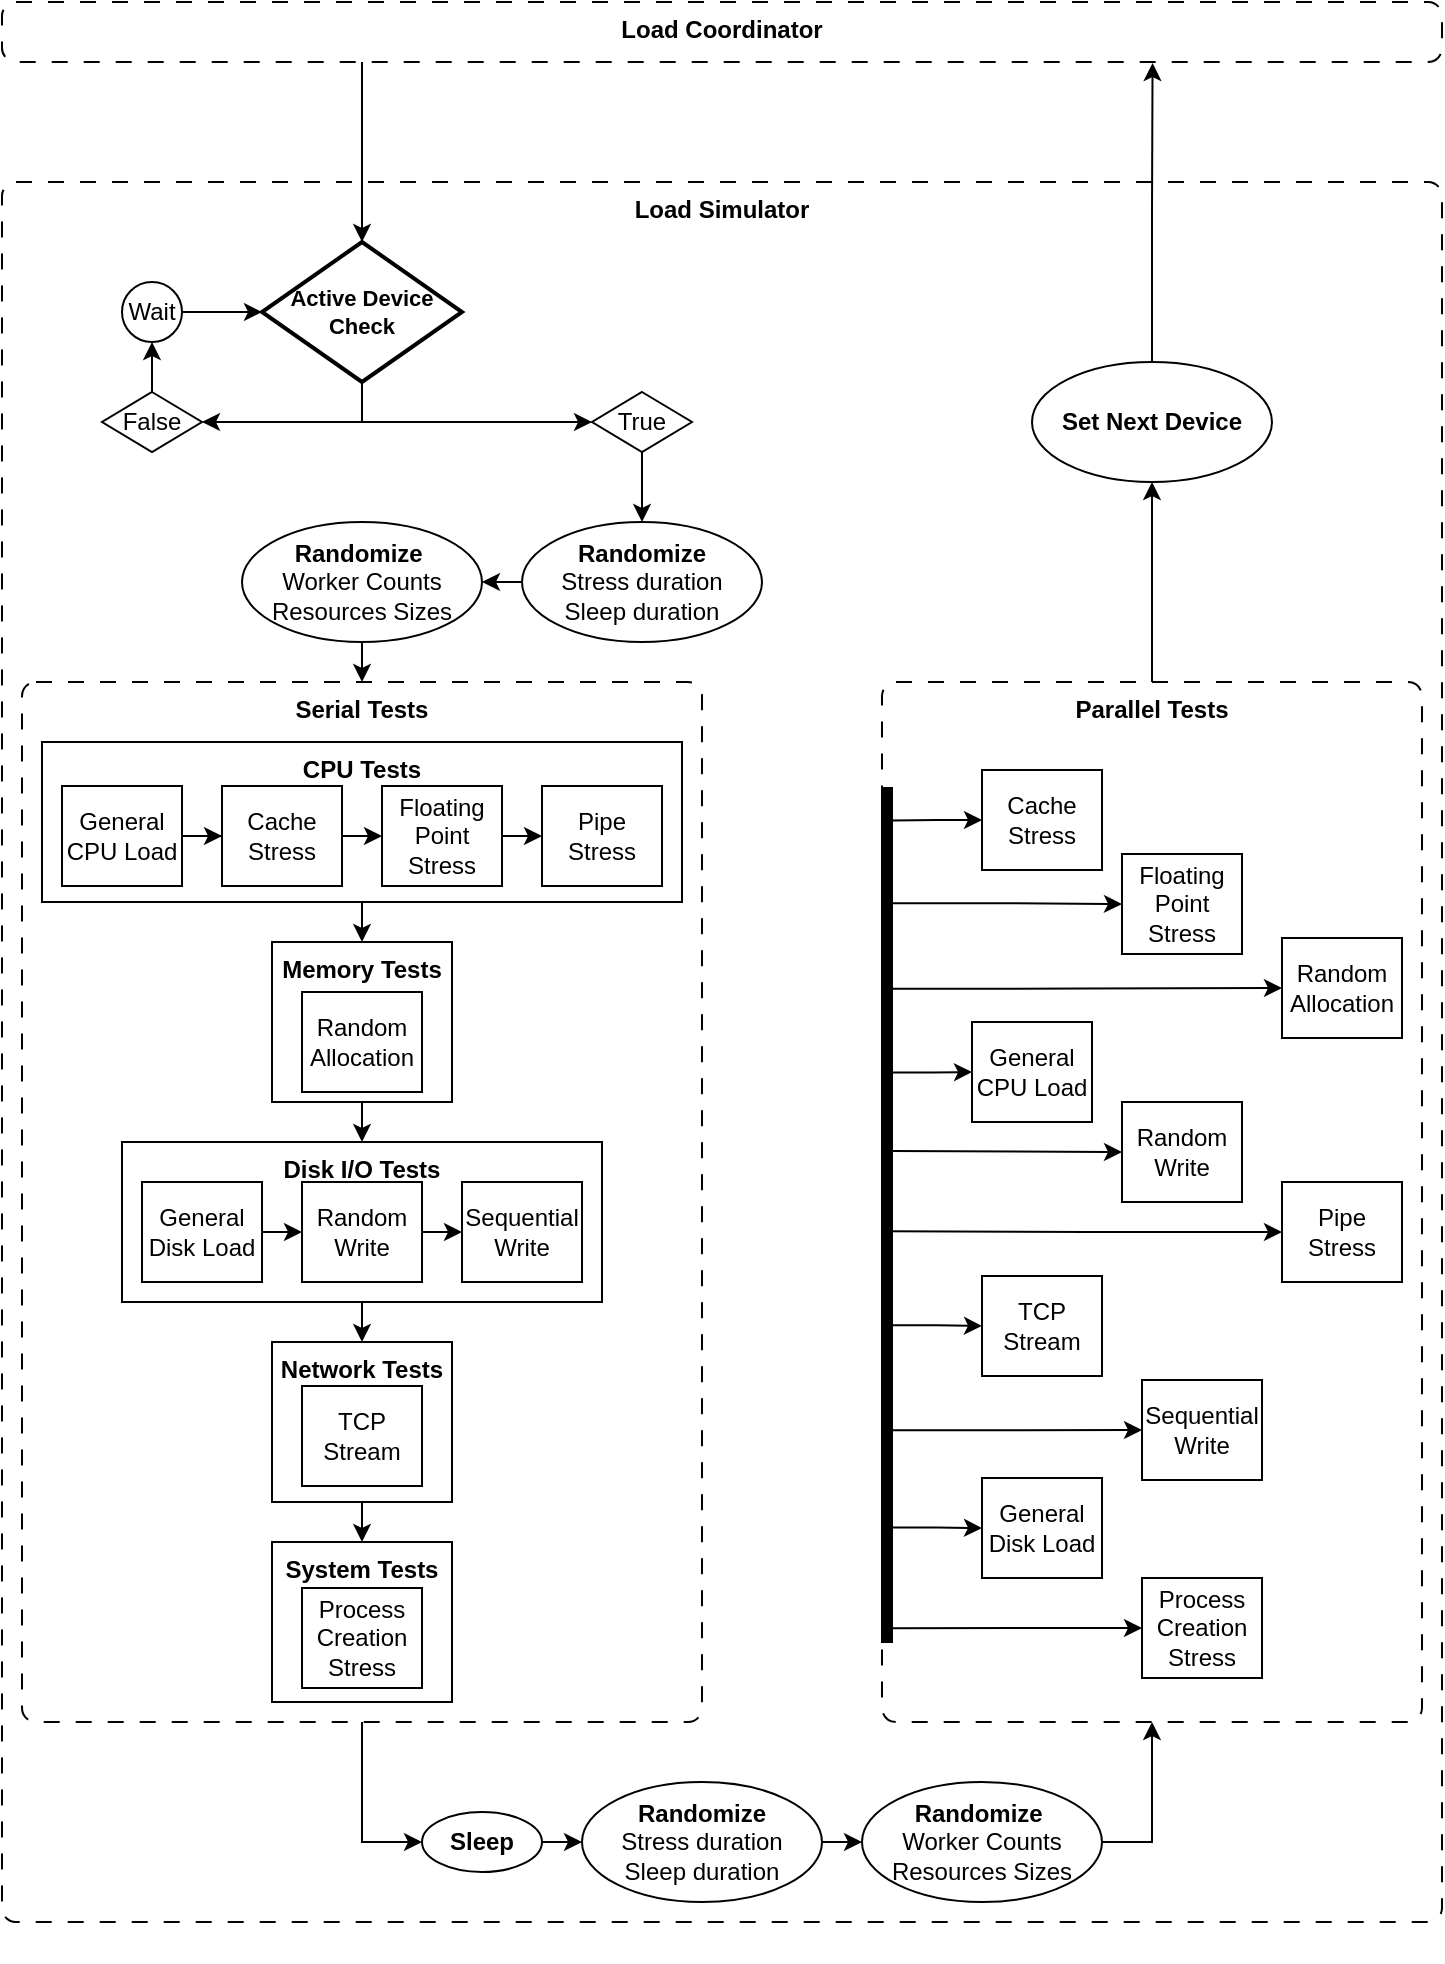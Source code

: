<mxfile version="28.1.1">
  <diagram name="Page-1" id="STLg1fU_LXQ0Due33d5D">
    <mxGraphModel dx="1783" dy="2043" grid="1" gridSize="10" guides="1" tooltips="1" connect="1" arrows="1" fold="1" page="1" pageScale="1" pageWidth="827" pageHeight="1169" math="0" shadow="0">
      <root>
        <mxCell id="0" />
        <mxCell id="1" parent="0" />
        <mxCell id="kYOUvSsJLrCeEHnDtDb5-96" style="edgeStyle=orthogonalEdgeStyle;rounded=0;orthogonalLoop=1;jettySize=auto;html=1;exitX=1;exitY=0.5;exitDx=0;exitDy=0;entryX=0;entryY=0.5;entryDx=0;entryDy=0;" parent="1" edge="1">
          <mxGeometry relative="1" as="geometry">
            <mxPoint x="490" y="510" as="sourcePoint" />
          </mxGeometry>
        </mxCell>
        <mxCell id="U913wE_NcPpKhsggZSmQ-4" value="&lt;b&gt;Load Simulator&lt;/b&gt;" style="rounded=1;whiteSpace=wrap;html=1;dashed=1;dashPattern=8 8;strokeColor=default;strokeWidth=1;align=center;verticalAlign=top;arcSize=14;absoluteArcSize=1;fontFamily=Helvetica;fontSize=12;fontColor=default;fillColor=default;shadow=0;" parent="1" vertex="1">
          <mxGeometry x="220" width="720" height="870" as="geometry" />
        </mxCell>
        <mxCell id="kYOUvSsJLrCeEHnDtDb5-161" value="" style="group" parent="1" vertex="1" connectable="0">
          <mxGeometry x="430" y="800" width="340" height="60" as="geometry" />
        </mxCell>
        <mxCell id="kYOUvSsJLrCeEHnDtDb5-150" style="edgeStyle=orthogonalEdgeStyle;rounded=0;orthogonalLoop=1;jettySize=auto;html=1;exitX=1;exitY=0.5;exitDx=0;exitDy=0;entryX=0;entryY=0.5;entryDx=0;entryDy=0;" parent="kYOUvSsJLrCeEHnDtDb5-161" source="kYOUvSsJLrCeEHnDtDb5-80" target="kYOUvSsJLrCeEHnDtDb5-147" edge="1">
          <mxGeometry relative="1" as="geometry" />
        </mxCell>
        <mxCell id="kYOUvSsJLrCeEHnDtDb5-80" value="&lt;b&gt;Randomize&lt;/b&gt;&lt;br&gt;Stress duration&lt;br&gt;Sleep duration" style="shape=ellipse;html=1;dashed=0;whiteSpace=wrap;perimeter=ellipsePerimeter;" parent="kYOUvSsJLrCeEHnDtDb5-161" vertex="1">
          <mxGeometry x="80" width="120" height="60" as="geometry" />
        </mxCell>
        <mxCell id="kYOUvSsJLrCeEHnDtDb5-147" value="&lt;div&gt;&lt;b&gt;Randomize&amp;nbsp;&lt;/b&gt;&lt;br&gt;Worker Counts&lt;br&gt;Resources Sizes&lt;/div&gt;" style="shape=ellipse;html=1;dashed=0;whiteSpace=wrap;perimeter=ellipsePerimeter;" parent="kYOUvSsJLrCeEHnDtDb5-161" vertex="1">
          <mxGeometry x="220" width="120" height="60" as="geometry" />
        </mxCell>
        <mxCell id="kYOUvSsJLrCeEHnDtDb5-149" style="edgeStyle=orthogonalEdgeStyle;rounded=0;orthogonalLoop=1;jettySize=auto;html=1;exitX=1;exitY=0.5;exitDx=0;exitDy=0;entryX=0;entryY=0.5;entryDx=0;entryDy=0;" parent="kYOUvSsJLrCeEHnDtDb5-161" source="kYOUvSsJLrCeEHnDtDb5-148" target="kYOUvSsJLrCeEHnDtDb5-80" edge="1">
          <mxGeometry relative="1" as="geometry" />
        </mxCell>
        <mxCell id="kYOUvSsJLrCeEHnDtDb5-148" value="&lt;b&gt;Sleep&lt;/b&gt;" style="shape=ellipse;html=1;dashed=0;whiteSpace=wrap;perimeter=ellipsePerimeter;" parent="kYOUvSsJLrCeEHnDtDb5-161" vertex="1">
          <mxGeometry y="15" width="60" height="30" as="geometry" />
        </mxCell>
        <mxCell id="kYOUvSsJLrCeEHnDtDb5-163" style="edgeStyle=orthogonalEdgeStyle;rounded=0;orthogonalLoop=1;jettySize=auto;html=1;exitX=0.5;exitY=1;exitDx=0;exitDy=0;entryX=0;entryY=0.5;entryDx=0;entryDy=0;" parent="1" source="kYOUvSsJLrCeEHnDtDb5-71" target="kYOUvSsJLrCeEHnDtDb5-148" edge="1">
          <mxGeometry relative="1" as="geometry" />
        </mxCell>
        <mxCell id="kYOUvSsJLrCeEHnDtDb5-165" style="edgeStyle=orthogonalEdgeStyle;rounded=0;orthogonalLoop=1;jettySize=auto;html=1;exitX=1;exitY=0.5;exitDx=0;exitDy=0;entryX=0.5;entryY=1;entryDx=0;entryDy=0;" parent="1" source="kYOUvSsJLrCeEHnDtDb5-147" target="kYOUvSsJLrCeEHnDtDb5-77" edge="1">
          <mxGeometry relative="1" as="geometry" />
        </mxCell>
        <mxCell id="U913wE_NcPpKhsggZSmQ-5" value="" style="group" parent="1" vertex="1" connectable="0">
          <mxGeometry x="230" y="250" width="710" height="640" as="geometry" />
        </mxCell>
        <mxCell id="kYOUvSsJLrCeEHnDtDb5-71" value="&lt;b&gt;Serial Tests&lt;/b&gt;" style="rounded=1;whiteSpace=wrap;html=1;absoluteArcSize=1;arcSize=14;strokeWidth=1;dashed=1;dashPattern=8 8;verticalAlign=top;container=0;" parent="U913wE_NcPpKhsggZSmQ-5" vertex="1">
          <mxGeometry width="340" height="520" as="geometry" />
        </mxCell>
        <mxCell id="kYOUvSsJLrCeEHnDtDb5-67" value="&lt;b&gt;System Tests&lt;/b&gt;" style="html=1;dashed=0;whiteSpace=wrap;shadow=0;verticalAlign=top;fontSize=12;container=0;" parent="U913wE_NcPpKhsggZSmQ-5" vertex="1">
          <mxGeometry x="125" y="430" width="90" height="80" as="geometry" />
        </mxCell>
        <mxCell id="kYOUvSsJLrCeEHnDtDb5-68" style="edgeStyle=orthogonalEdgeStyle;rounded=0;orthogonalLoop=1;jettySize=auto;html=1;exitX=0.5;exitY=1;exitDx=0;exitDy=0;entryX=0.5;entryY=0;entryDx=0;entryDy=0;" parent="U913wE_NcPpKhsggZSmQ-5" source="kYOUvSsJLrCeEHnDtDb5-55" target="kYOUvSsJLrCeEHnDtDb5-67" edge="1">
          <mxGeometry relative="1" as="geometry" />
        </mxCell>
        <mxCell id="kYOUvSsJLrCeEHnDtDb5-55" value="&lt;div&gt;&lt;b&gt;Network Tests&lt;/b&gt;&lt;/div&gt;" style="html=1;dashed=0;whiteSpace=wrap;shadow=0;verticalAlign=top;fontSize=12;container=0;" parent="U913wE_NcPpKhsggZSmQ-5" vertex="1">
          <mxGeometry x="125" y="330" width="90" height="80" as="geometry" />
        </mxCell>
        <mxCell id="kYOUvSsJLrCeEHnDtDb5-57" style="edgeStyle=orthogonalEdgeStyle;rounded=0;orthogonalLoop=1;jettySize=auto;html=1;exitX=0.5;exitY=1;exitDx=0;exitDy=0;entryX=0.5;entryY=0;entryDx=0;entryDy=0;" parent="U913wE_NcPpKhsggZSmQ-5" source="kYOUvSsJLrCeEHnDtDb5-49" target="kYOUvSsJLrCeEHnDtDb5-55" edge="1">
          <mxGeometry relative="1" as="geometry" />
        </mxCell>
        <mxCell id="kYOUvSsJLrCeEHnDtDb5-49" value="&lt;b&gt;Disk I/O Tests&lt;/b&gt;" style="html=1;dashed=0;whiteSpace=wrap;shadow=0;verticalAlign=top;fontSize=12;container=0;" parent="U913wE_NcPpKhsggZSmQ-5" vertex="1">
          <mxGeometry x="50" y="230" width="240" height="80" as="geometry" />
        </mxCell>
        <mxCell id="kYOUvSsJLrCeEHnDtDb5-63" style="edgeStyle=orthogonalEdgeStyle;rounded=0;orthogonalLoop=1;jettySize=auto;html=1;exitX=0.5;exitY=1;exitDx=0;exitDy=0;entryX=0.5;entryY=0;entryDx=0;entryDy=0;" parent="U913wE_NcPpKhsggZSmQ-5" source="kYOUvSsJLrCeEHnDtDb5-40" target="kYOUvSsJLrCeEHnDtDb5-58" edge="1">
          <mxGeometry relative="1" as="geometry" />
        </mxCell>
        <mxCell id="kYOUvSsJLrCeEHnDtDb5-40" value="&lt;b&gt;CPU Tests&lt;/b&gt;" style="html=1;dashed=0;whiteSpace=wrap;shadow=0;verticalAlign=top;fontSize=12;container=0;" parent="U913wE_NcPpKhsggZSmQ-5" vertex="1">
          <mxGeometry x="10" y="30" width="320" height="80" as="geometry" />
        </mxCell>
        <mxCell id="kYOUvSsJLrCeEHnDtDb5-35" value="" style="edgeStyle=orthogonalEdgeStyle;rounded=0;orthogonalLoop=1;jettySize=auto;html=1;" parent="U913wE_NcPpKhsggZSmQ-5" source="kYOUvSsJLrCeEHnDtDb5-31" target="kYOUvSsJLrCeEHnDtDb5-32" edge="1">
          <mxGeometry relative="1" as="geometry" />
        </mxCell>
        <mxCell id="kYOUvSsJLrCeEHnDtDb5-31" value="General CPU Load" style="html=1;dashed=0;whiteSpace=wrap;container=0;" parent="U913wE_NcPpKhsggZSmQ-5" vertex="1">
          <mxGeometry x="20" y="52" width="60" height="50" as="geometry" />
        </mxCell>
        <mxCell id="kYOUvSsJLrCeEHnDtDb5-38" style="edgeStyle=orthogonalEdgeStyle;rounded=0;orthogonalLoop=1;jettySize=auto;html=1;exitX=1;exitY=0.5;exitDx=0;exitDy=0;entryX=0;entryY=0.5;entryDx=0;entryDy=0;" parent="U913wE_NcPpKhsggZSmQ-5" source="kYOUvSsJLrCeEHnDtDb5-32" target="kYOUvSsJLrCeEHnDtDb5-33" edge="1">
          <mxGeometry relative="1" as="geometry" />
        </mxCell>
        <mxCell id="kYOUvSsJLrCeEHnDtDb5-32" value="Cache Stress" style="html=1;dashed=0;whiteSpace=wrap;container=0;" parent="U913wE_NcPpKhsggZSmQ-5" vertex="1">
          <mxGeometry x="100" y="52" width="60" height="50" as="geometry" />
        </mxCell>
        <mxCell id="kYOUvSsJLrCeEHnDtDb5-39" style="edgeStyle=orthogonalEdgeStyle;rounded=0;orthogonalLoop=1;jettySize=auto;html=1;exitX=1;exitY=0.5;exitDx=0;exitDy=0;entryX=0;entryY=0.5;entryDx=0;entryDy=0;" parent="U913wE_NcPpKhsggZSmQ-5" source="kYOUvSsJLrCeEHnDtDb5-33" target="kYOUvSsJLrCeEHnDtDb5-34" edge="1">
          <mxGeometry relative="1" as="geometry" />
        </mxCell>
        <mxCell id="kYOUvSsJLrCeEHnDtDb5-33" value="Floating Point Stress" style="html=1;dashed=0;whiteSpace=wrap;container=0;" parent="U913wE_NcPpKhsggZSmQ-5" vertex="1">
          <mxGeometry x="180" y="52" width="60" height="50" as="geometry" />
        </mxCell>
        <mxCell id="kYOUvSsJLrCeEHnDtDb5-34" value="&lt;div&gt;Pipe Stress&lt;/div&gt;" style="html=1;dashed=0;whiteSpace=wrap;container=0;" parent="U913wE_NcPpKhsggZSmQ-5" vertex="1">
          <mxGeometry x="260" y="52" width="60" height="50" as="geometry" />
        </mxCell>
        <mxCell id="kYOUvSsJLrCeEHnDtDb5-50" style="edgeStyle=orthogonalEdgeStyle;rounded=0;orthogonalLoop=1;jettySize=auto;html=1;exitX=1;exitY=0.5;exitDx=0;exitDy=0;entryX=0;entryY=0.5;entryDx=0;entryDy=0;" parent="U913wE_NcPpKhsggZSmQ-5" source="kYOUvSsJLrCeEHnDtDb5-45" target="kYOUvSsJLrCeEHnDtDb5-46" edge="1">
          <mxGeometry relative="1" as="geometry" />
        </mxCell>
        <mxCell id="kYOUvSsJLrCeEHnDtDb5-45" value="General Disk Load" style="html=1;dashed=0;whiteSpace=wrap;container=0;" parent="U913wE_NcPpKhsggZSmQ-5" vertex="1">
          <mxGeometry x="60" y="250" width="60" height="50" as="geometry" />
        </mxCell>
        <mxCell id="kYOUvSsJLrCeEHnDtDb5-51" style="edgeStyle=orthogonalEdgeStyle;rounded=0;orthogonalLoop=1;jettySize=auto;html=1;exitX=1;exitY=0.5;exitDx=0;exitDy=0;entryX=0;entryY=0.5;entryDx=0;entryDy=0;" parent="U913wE_NcPpKhsggZSmQ-5" source="kYOUvSsJLrCeEHnDtDb5-46" target="kYOUvSsJLrCeEHnDtDb5-47" edge="1">
          <mxGeometry relative="1" as="geometry" />
        </mxCell>
        <mxCell id="kYOUvSsJLrCeEHnDtDb5-46" value="Random Write" style="html=1;dashed=0;whiteSpace=wrap;container=0;" parent="U913wE_NcPpKhsggZSmQ-5" vertex="1">
          <mxGeometry x="140" y="250" width="60" height="50" as="geometry" />
        </mxCell>
        <mxCell id="kYOUvSsJLrCeEHnDtDb5-47" value="Sequential Write" style="html=1;dashed=0;whiteSpace=wrap;container=0;" parent="U913wE_NcPpKhsggZSmQ-5" vertex="1">
          <mxGeometry x="220" y="250" width="60" height="50" as="geometry" />
        </mxCell>
        <mxCell id="kYOUvSsJLrCeEHnDtDb5-56" value="TCP Stream" style="html=1;dashed=0;whiteSpace=wrap;container=0;" parent="U913wE_NcPpKhsggZSmQ-5" vertex="1">
          <mxGeometry x="140" y="352" width="60" height="50" as="geometry" />
        </mxCell>
        <mxCell id="kYOUvSsJLrCeEHnDtDb5-64" style="edgeStyle=orthogonalEdgeStyle;rounded=0;orthogonalLoop=1;jettySize=auto;html=1;exitX=0.5;exitY=1;exitDx=0;exitDy=0;entryX=0.5;entryY=0;entryDx=0;entryDy=0;" parent="U913wE_NcPpKhsggZSmQ-5" source="kYOUvSsJLrCeEHnDtDb5-58" target="kYOUvSsJLrCeEHnDtDb5-49" edge="1">
          <mxGeometry relative="1" as="geometry" />
        </mxCell>
        <mxCell id="kYOUvSsJLrCeEHnDtDb5-58" value="&lt;div&gt;&lt;b&gt;Memory Tests&lt;/b&gt;&lt;/div&gt;" style="html=1;dashed=0;whiteSpace=wrap;shadow=0;verticalAlign=top;fontSize=12;container=0;" parent="U913wE_NcPpKhsggZSmQ-5" vertex="1">
          <mxGeometry x="125" y="130" width="90" height="80" as="geometry" />
        </mxCell>
        <mxCell id="kYOUvSsJLrCeEHnDtDb5-59" value="Random Allocation" style="html=1;dashed=0;whiteSpace=wrap;container=0;" parent="U913wE_NcPpKhsggZSmQ-5" vertex="1">
          <mxGeometry x="140" y="155" width="60" height="50" as="geometry" />
        </mxCell>
        <mxCell id="kYOUvSsJLrCeEHnDtDb5-66" value="Process Creation Stress" style="html=1;dashed=0;whiteSpace=wrap;container=0;" parent="U913wE_NcPpKhsggZSmQ-5" vertex="1">
          <mxGeometry x="140" y="453" width="60" height="50" as="geometry" />
        </mxCell>
        <mxCell id="U913wE_NcPpKhsggZSmQ-16" style="edgeStyle=orthogonalEdgeStyle;rounded=0;orthogonalLoop=1;jettySize=auto;html=1;exitX=0.5;exitY=0;exitDx=0;exitDy=0;entryX=0.5;entryY=0;entryDx=0;entryDy=0;" parent="1" source="kYOUvSsJLrCeEHnDtDb5-77" target="U913wE_NcPpKhsggZSmQ-15" edge="1">
          <mxGeometry relative="1" as="geometry" />
        </mxCell>
        <mxCell id="kYOUvSsJLrCeEHnDtDb5-77" value="&lt;b&gt;Parallel&amp;nbsp;Tests&lt;/b&gt;" style="rounded=1;whiteSpace=wrap;html=1;absoluteArcSize=1;arcSize=14;strokeWidth=1;dashed=1;dashPattern=8 8;verticalAlign=top;container=0;fillColor=default;strokeColor=default;align=center;fontFamily=Helvetica;fontSize=12;fontColor=default;" parent="1" vertex="1">
          <mxGeometry x="660" y="250" width="270" height="520" as="geometry" />
        </mxCell>
        <mxCell id="kYOUvSsJLrCeEHnDtDb5-84" value="Cache Stress" style="html=1;dashed=0;whiteSpace=wrap;container=0;" parent="1" vertex="1">
          <mxGeometry x="710" y="294" width="60" height="50" as="geometry" />
        </mxCell>
        <mxCell id="kYOUvSsJLrCeEHnDtDb5-85" value="Floating Point Stress" style="html=1;dashed=0;whiteSpace=wrap;container=0;" parent="1" vertex="1">
          <mxGeometry x="780" y="336" width="60" height="50" as="geometry" />
        </mxCell>
        <mxCell id="kYOUvSsJLrCeEHnDtDb5-86" value="&lt;div&gt;Pipe Stress&lt;/div&gt;" style="html=1;dashed=0;whiteSpace=wrap;container=0;" parent="1" vertex="1">
          <mxGeometry x="860" y="500" width="60" height="50" as="geometry" />
        </mxCell>
        <mxCell id="kYOUvSsJLrCeEHnDtDb5-88" value="Random Write" style="html=1;dashed=0;whiteSpace=wrap;container=0;" parent="1" vertex="1">
          <mxGeometry x="780" y="460" width="60" height="50" as="geometry" />
        </mxCell>
        <mxCell id="kYOUvSsJLrCeEHnDtDb5-89" value="Sequential Write" style="html=1;dashed=0;whiteSpace=wrap;container=0;" parent="1" vertex="1">
          <mxGeometry x="790" y="599" width="60" height="50" as="geometry" />
        </mxCell>
        <mxCell id="kYOUvSsJLrCeEHnDtDb5-90" value="TCP Stream" style="html=1;dashed=0;whiteSpace=wrap;container=0;" parent="1" vertex="1">
          <mxGeometry x="710" y="547" width="60" height="50" as="geometry" />
        </mxCell>
        <mxCell id="kYOUvSsJLrCeEHnDtDb5-92" value="Process Creation Stress" style="html=1;dashed=0;whiteSpace=wrap;container=0;" parent="1" vertex="1">
          <mxGeometry x="790" y="698" width="60" height="50" as="geometry" />
        </mxCell>
        <mxCell id="kYOUvSsJLrCeEHnDtDb5-131" value="" style="html=1;points=[];perimeter=orthogonalPerimeter;fillColor=strokeColor;strokeWidth=1;container=0;" parent="1" vertex="1">
          <mxGeometry x="660" y="303" width="5" height="427" as="geometry" />
        </mxCell>
        <mxCell id="kYOUvSsJLrCeEHnDtDb5-132" value="General CPU Load" style="html=1;dashed=0;whiteSpace=wrap;container=0;" parent="1" vertex="1">
          <mxGeometry x="705" y="420" width="60" height="50" as="geometry" />
        </mxCell>
        <mxCell id="kYOUvSsJLrCeEHnDtDb5-133" value="General Disk Load" style="html=1;dashed=0;whiteSpace=wrap;container=0;" parent="1" vertex="1">
          <mxGeometry x="710" y="648" width="60" height="50" as="geometry" />
        </mxCell>
        <mxCell id="kYOUvSsJLrCeEHnDtDb5-136" value="" style="edgeStyle=orthogonalEdgeStyle;rounded=0;orthogonalLoop=1;jettySize=auto;html=1;exitX=0.88;exitY=0.235;exitDx=0;exitDy=0;entryX=0;entryY=0.5;entryDx=0;entryDy=0;exitPerimeter=0;" parent="1" source="kYOUvSsJLrCeEHnDtDb5-131" target="kYOUvSsJLrCeEHnDtDb5-91" edge="1">
          <mxGeometry relative="1" as="geometry">
            <mxPoint x="664" y="382" as="sourcePoint" />
            <mxPoint x="890" y="383.5" as="targetPoint" />
            <Array as="points" />
          </mxGeometry>
        </mxCell>
        <mxCell id="kYOUvSsJLrCeEHnDtDb5-91" value="Random Allocation" style="html=1;dashed=0;whiteSpace=wrap;container=0;" parent="1" vertex="1">
          <mxGeometry x="860" y="378" width="60" height="50" as="geometry" />
        </mxCell>
        <mxCell id="kYOUvSsJLrCeEHnDtDb5-138" value="" style="edgeStyle=orthogonalEdgeStyle;rounded=0;orthogonalLoop=1;jettySize=auto;html=1;exitX=0.819;exitY=0.135;exitDx=0;exitDy=0;entryX=0;entryY=0.5;entryDx=0;entryDy=0;exitPerimeter=0;" parent="1" source="kYOUvSsJLrCeEHnDtDb5-131" target="kYOUvSsJLrCeEHnDtDb5-85" edge="1">
          <mxGeometry relative="1" as="geometry">
            <mxPoint x="700" y="340" as="sourcePoint" />
            <mxPoint x="746" y="340" as="targetPoint" />
            <Array as="points" />
          </mxGeometry>
        </mxCell>
        <mxCell id="kYOUvSsJLrCeEHnDtDb5-142" style="edgeStyle=orthogonalEdgeStyle;rounded=0;orthogonalLoop=1;jettySize=auto;html=1;exitX=0.64;exitY=0.629;exitDx=0;exitDy=0;exitPerimeter=0;entryX=0;entryY=0.5;entryDx=0;entryDy=0;" parent="1" source="kYOUvSsJLrCeEHnDtDb5-131" target="kYOUvSsJLrCeEHnDtDb5-90" edge="1">
          <mxGeometry relative="1" as="geometry">
            <mxPoint x="690" y="540" as="sourcePoint" />
            <mxPoint x="690" y="572" as="targetPoint" />
          </mxGeometry>
        </mxCell>
        <mxCell id="kYOUvSsJLrCeEHnDtDb5-143" style="edgeStyle=orthogonalEdgeStyle;rounded=0;orthogonalLoop=1;jettySize=auto;html=1;exitX=0.714;exitY=0.752;exitDx=0;exitDy=0;entryX=0;entryY=0.5;entryDx=0;entryDy=0;exitPerimeter=0;" parent="1" source="kYOUvSsJLrCeEHnDtDb5-131" target="kYOUvSsJLrCeEHnDtDb5-89" edge="1">
          <mxGeometry relative="1" as="geometry">
            <mxPoint x="720" y="580" as="sourcePoint" />
            <mxPoint x="767" y="580" as="targetPoint" />
          </mxGeometry>
        </mxCell>
        <mxCell id="kYOUvSsJLrCeEHnDtDb5-144" style="edgeStyle=orthogonalEdgeStyle;rounded=0;orthogonalLoop=1;jettySize=auto;html=1;exitX=0.6;exitY=0.866;exitDx=0;exitDy=0;entryX=0;entryY=0.5;entryDx=0;entryDy=0;exitPerimeter=0;" parent="1" source="kYOUvSsJLrCeEHnDtDb5-131" target="kYOUvSsJLrCeEHnDtDb5-133" edge="1">
          <mxGeometry relative="1" as="geometry">
            <mxPoint x="600" y="600" as="sourcePoint" />
            <mxPoint x="630" y="600" as="targetPoint" />
          </mxGeometry>
        </mxCell>
        <mxCell id="kYOUvSsJLrCeEHnDtDb5-146" style="edgeStyle=orthogonalEdgeStyle;rounded=0;orthogonalLoop=1;jettySize=auto;html=1;exitX=0.724;exitY=0.333;exitDx=0;exitDy=0;entryX=0;entryY=0.5;entryDx=0;entryDy=0;exitPerimeter=0;" parent="1" source="kYOUvSsJLrCeEHnDtDb5-131" target="kYOUvSsJLrCeEHnDtDb5-132" edge="1">
          <mxGeometry relative="1" as="geometry">
            <mxPoint x="650" y="480" as="sourcePoint" />
            <mxPoint x="680" y="480" as="targetPoint" />
          </mxGeometry>
        </mxCell>
        <mxCell id="kYOUvSsJLrCeEHnDtDb5-169" style="edgeStyle=orthogonalEdgeStyle;rounded=0;orthogonalLoop=1;jettySize=auto;html=1;exitX=0;exitY=0.5;exitDx=0;exitDy=0;entryX=0.629;entryY=0.984;entryDx=0;entryDy=0;entryPerimeter=0;startArrow=classic;startFill=1;endArrow=none;endFill=0;" parent="1" source="kYOUvSsJLrCeEHnDtDb5-92" target="kYOUvSsJLrCeEHnDtDb5-131" edge="1">
          <mxGeometry relative="1" as="geometry" />
        </mxCell>
        <mxCell id="kYOUvSsJLrCeEHnDtDb5-170" style="edgeStyle=orthogonalEdgeStyle;rounded=0;orthogonalLoop=1;jettySize=auto;html=1;exitX=0;exitY=0.5;exitDx=0;exitDy=0;entryX=0.533;entryY=0.519;entryDx=0;entryDy=0;entryPerimeter=0;startArrow=classic;startFill=1;endArrow=none;endFill=0;" parent="1" source="kYOUvSsJLrCeEHnDtDb5-86" target="kYOUvSsJLrCeEHnDtDb5-131" edge="1">
          <mxGeometry relative="1" as="geometry" />
        </mxCell>
        <mxCell id="kYOUvSsJLrCeEHnDtDb5-171" style="edgeStyle=orthogonalEdgeStyle;rounded=0;orthogonalLoop=1;jettySize=auto;html=1;exitX=0;exitY=0.5;exitDx=0;exitDy=0;entryX=0.914;entryY=0.425;entryDx=0;entryDy=0;entryPerimeter=0;startArrow=classic;startFill=1;endArrow=none;endFill=0;" parent="1" source="kYOUvSsJLrCeEHnDtDb5-88" target="kYOUvSsJLrCeEHnDtDb5-131" edge="1">
          <mxGeometry relative="1" as="geometry">
            <Array as="points">
              <mxPoint x="665" y="485" />
            </Array>
          </mxGeometry>
        </mxCell>
        <mxCell id="kYOUvSsJLrCeEHnDtDb5-172" style="edgeStyle=orthogonalEdgeStyle;rounded=0;orthogonalLoop=1;jettySize=auto;html=1;exitX=0;exitY=0.5;exitDx=0;exitDy=0;entryX=0.948;entryY=0.038;entryDx=0;entryDy=0;entryPerimeter=0;startArrow=classic;startFill=1;endArrow=none;endFill=0;" parent="1" source="kYOUvSsJLrCeEHnDtDb5-84" target="kYOUvSsJLrCeEHnDtDb5-131" edge="1">
          <mxGeometry relative="1" as="geometry" />
        </mxCell>
        <mxCell id="U913wE_NcPpKhsggZSmQ-9" value="&lt;div&gt;&lt;b&gt;Load Coordinator&lt;/b&gt;&lt;/div&gt;" style="rounded=1;whiteSpace=wrap;html=1;dashed=1;dashPattern=8 8;strokeColor=default;strokeWidth=1;align=center;verticalAlign=top;arcSize=14;absoluteArcSize=1;fontFamily=Helvetica;fontSize=12;fontColor=default;fillColor=default;shadow=0;" parent="1" vertex="1">
          <mxGeometry x="220" y="-90" width="720" height="30" as="geometry" />
        </mxCell>
        <mxCell id="U913wE_NcPpKhsggZSmQ-17" style="edgeStyle=orthogonalEdgeStyle;rounded=0;orthogonalLoop=1;jettySize=auto;html=1;exitX=0.5;exitY=1;exitDx=0;exitDy=0;entryX=0.799;entryY=1.017;entryDx=0;entryDy=0;entryPerimeter=0;" parent="1" source="U913wE_NcPpKhsggZSmQ-15" target="U913wE_NcPpKhsggZSmQ-9" edge="1">
          <mxGeometry relative="1" as="geometry">
            <mxPoint x="795" y="-90" as="targetPoint" />
            <Array as="points" />
          </mxGeometry>
        </mxCell>
        <mxCell id="U913wE_NcPpKhsggZSmQ-15" value="&lt;b&gt;Set Next Device&lt;/b&gt;" style="shape=ellipse;html=1;dashed=0;whiteSpace=wrap;perimeter=ellipsePerimeter;direction=west;" parent="1" vertex="1">
          <mxGeometry x="735" y="90" width="120" height="60" as="geometry" />
        </mxCell>
        <mxCell id="Hkc-mEiplMsApQmfdria-4" style="edgeStyle=orthogonalEdgeStyle;rounded=0;orthogonalLoop=1;jettySize=auto;html=1;exitX=1;exitY=0.5;exitDx=0;exitDy=0;entryX=0;entryY=0.5;entryDx=0;entryDy=0;" edge="1" parent="1" source="kYOUvSsJLrCeEHnDtDb5-153" target="kYOUvSsJLrCeEHnDtDb5-154">
          <mxGeometry relative="1" as="geometry" />
        </mxCell>
        <mxCell id="kYOUvSsJLrCeEHnDtDb5-153" value="&lt;b&gt;Randomize&lt;/b&gt;&lt;br&gt;Stress duration&lt;br&gt;Sleep duration" style="shape=ellipse;html=1;dashed=0;whiteSpace=wrap;perimeter=ellipsePerimeter;direction=west;" parent="1" vertex="1">
          <mxGeometry x="480" y="170" width="120" height="60" as="geometry" />
        </mxCell>
        <mxCell id="Hkc-mEiplMsApQmfdria-5" style="edgeStyle=orthogonalEdgeStyle;rounded=0;orthogonalLoop=1;jettySize=auto;html=1;exitX=0.5;exitY=0;exitDx=0;exitDy=0;entryX=0.5;entryY=0;entryDx=0;entryDy=0;" edge="1" parent="1" source="kYOUvSsJLrCeEHnDtDb5-154" target="kYOUvSsJLrCeEHnDtDb5-71">
          <mxGeometry relative="1" as="geometry" />
        </mxCell>
        <mxCell id="kYOUvSsJLrCeEHnDtDb5-154" value="&lt;div&gt;&lt;b&gt;Randomize&amp;nbsp;&lt;/b&gt;&lt;br&gt;Worker Counts&lt;br&gt;Resources Sizes&lt;/div&gt;" style="shape=ellipse;html=1;dashed=0;whiteSpace=wrap;perimeter=ellipsePerimeter;direction=west;" parent="1" vertex="1">
          <mxGeometry x="340" y="170" width="120" height="60" as="geometry" />
        </mxCell>
        <mxCell id="U913wE_NcPpKhsggZSmQ-21" value="&lt;div&gt;Wait&lt;/div&gt;" style="ellipse;whiteSpace=wrap;html=1;aspect=fixed;" parent="1" vertex="1">
          <mxGeometry x="280" y="50" width="30" height="30" as="geometry" />
        </mxCell>
        <mxCell id="Hkc-mEiplMsApQmfdria-3" style="edgeStyle=orthogonalEdgeStyle;rounded=0;orthogonalLoop=1;jettySize=auto;html=1;exitX=0.5;exitY=1;exitDx=0;exitDy=0;entryX=0.5;entryY=1;entryDx=0;entryDy=0;" edge="1" parent="1" source="U913wE_NcPpKhsggZSmQ-19" target="kYOUvSsJLrCeEHnDtDb5-153">
          <mxGeometry relative="1" as="geometry" />
        </mxCell>
        <mxCell id="U913wE_NcPpKhsggZSmQ-19" value="True" style="shape=rhombus;html=1;dashed=0;whiteSpace=wrap;perimeter=rhombusPerimeter;" parent="1" vertex="1">
          <mxGeometry x="515" y="105" width="50" height="30" as="geometry" />
        </mxCell>
        <mxCell id="U913wE_NcPpKhsggZSmQ-60" style="edgeStyle=orthogonalEdgeStyle;rounded=0;orthogonalLoop=1;jettySize=auto;html=1;exitX=0.5;exitY=1;exitDx=0;exitDy=0;exitPerimeter=0;entryX=1;entryY=0.5;entryDx=0;entryDy=0;" parent="1" source="U913wE_NcPpKhsggZSmQ-26" target="U913wE_NcPpKhsggZSmQ-32" edge="1">
          <mxGeometry relative="1" as="geometry" />
        </mxCell>
        <mxCell id="U913wE_NcPpKhsggZSmQ-63" style="edgeStyle=orthogonalEdgeStyle;rounded=0;orthogonalLoop=1;jettySize=auto;html=1;exitX=0.5;exitY=1;exitDx=0;exitDy=0;exitPerimeter=0;entryX=0;entryY=0.5;entryDx=0;entryDy=0;" parent="1" source="U913wE_NcPpKhsggZSmQ-26" target="U913wE_NcPpKhsggZSmQ-19" edge="1">
          <mxGeometry relative="1" as="geometry" />
        </mxCell>
        <mxCell id="Hkc-mEiplMsApQmfdria-7" style="edgeStyle=orthogonalEdgeStyle;rounded=0;orthogonalLoop=1;jettySize=auto;html=1;exitX=0.5;exitY=0;exitDx=0;exitDy=0;exitPerimeter=0;entryX=0.25;entryY=1;entryDx=0;entryDy=0;startArrow=classic;startFill=1;endArrow=none;endFill=0;" edge="1" parent="1" source="U913wE_NcPpKhsggZSmQ-26" target="U913wE_NcPpKhsggZSmQ-9">
          <mxGeometry relative="1" as="geometry" />
        </mxCell>
        <mxCell id="U913wE_NcPpKhsggZSmQ-26" value="&lt;b&gt;Active Device Check&lt;/b&gt;" style="strokeWidth=2;html=1;shape=mxgraph.flowchart.decision;whiteSpace=wrap;fontSize=11;align=center;" parent="1" vertex="1">
          <mxGeometry x="350" y="30" width="100" height="70" as="geometry" />
        </mxCell>
        <mxCell id="U913wE_NcPpKhsggZSmQ-61" style="edgeStyle=orthogonalEdgeStyle;rounded=0;orthogonalLoop=1;jettySize=auto;html=1;exitX=0.5;exitY=0;exitDx=0;exitDy=0;entryX=0.5;entryY=1;entryDx=0;entryDy=0;" parent="1" source="U913wE_NcPpKhsggZSmQ-32" target="U913wE_NcPpKhsggZSmQ-21" edge="1">
          <mxGeometry relative="1" as="geometry" />
        </mxCell>
        <mxCell id="U913wE_NcPpKhsggZSmQ-32" value="False" style="shape=rhombus;html=1;dashed=0;whiteSpace=wrap;perimeter=rhombusPerimeter;" parent="1" vertex="1">
          <mxGeometry x="270" y="105" width="50" height="30" as="geometry" />
        </mxCell>
        <mxCell id="U913wE_NcPpKhsggZSmQ-62" style="edgeStyle=orthogonalEdgeStyle;rounded=0;orthogonalLoop=1;jettySize=auto;html=1;exitX=1;exitY=0.5;exitDx=0;exitDy=0;entryX=0;entryY=0.5;entryDx=0;entryDy=0;entryPerimeter=0;" parent="1" source="U913wE_NcPpKhsggZSmQ-21" target="U913wE_NcPpKhsggZSmQ-26" edge="1">
          <mxGeometry relative="1" as="geometry" />
        </mxCell>
      </root>
    </mxGraphModel>
  </diagram>
</mxfile>
